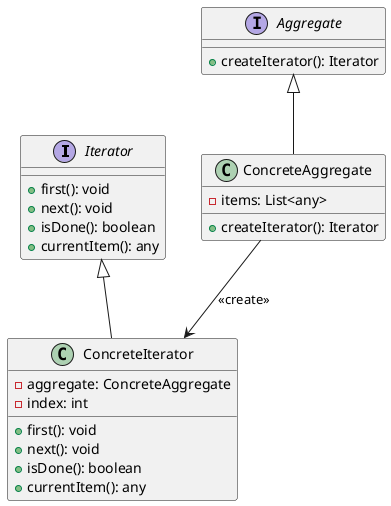 @startuml

interface Iterator {
    +first(): void
    +next(): void
    +isDone(): boolean
    +currentItem(): any
}

class ConcreteIterator {
    -aggregate: ConcreteAggregate
    -index: int
    +first(): void
    +next(): void
    +isDone(): boolean
    +currentItem(): any
}

interface Aggregate {
    +createIterator(): Iterator
}

class ConcreteAggregate {
    -items: List<any>
    +createIterator(): Iterator
}

Iterator <|-- ConcreteIterator
Aggregate <|-- ConcreteAggregate
ConcreteAggregate --> ConcreteIterator: <<create>>

@enduml
